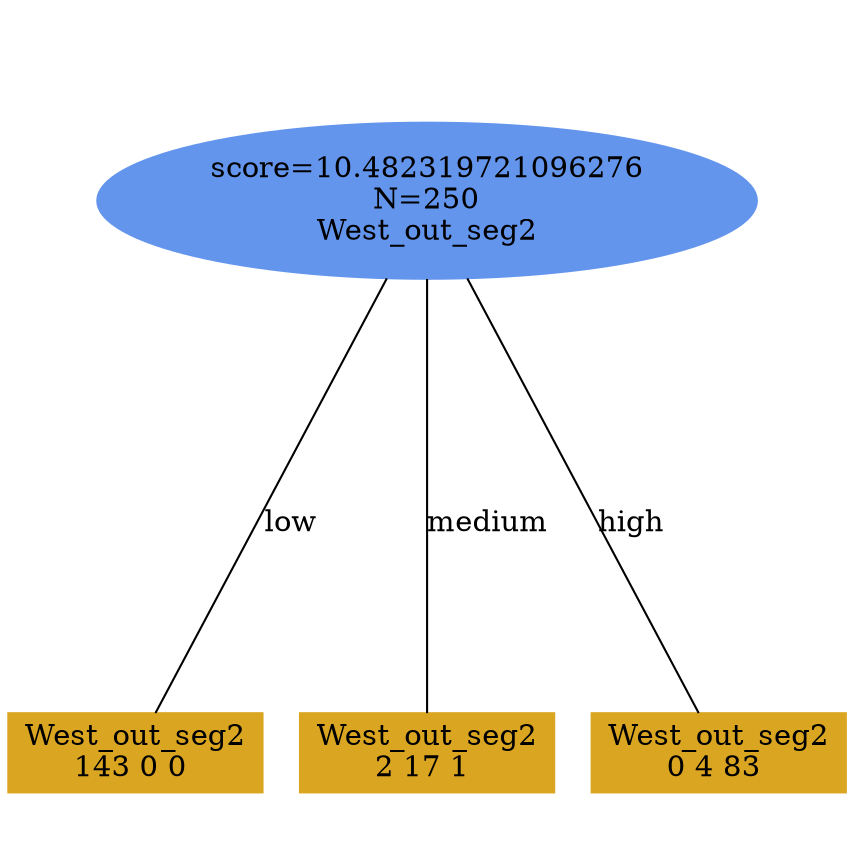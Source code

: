 digraph "DD" {
size = "7.5,10"
ratio=1.0;
center = true;
edge [dir = none];
{ rank = same; node [shape=ellipse, style=filled, color=cornflowerblue];"4099" [label="score=10.482319721096276\nN=250\nWest_out_seg2"];}
{ rank = same; node [shape=box, style=filled, color=goldenrod];"4100" [label="West_out_seg2\n143 0 0 "];}
{ rank = same; node [shape=box, style=filled, color=goldenrod];"4101" [label="West_out_seg2\n2 17 1 "];}
{ rank = same; node [shape=box, style=filled, color=goldenrod];"4102" [label="West_out_seg2\n0 4 83 "];}
"4099" -> "4100" [label = "low"];
"4099" -> "4101" [label = "medium"];
"4099" -> "4102" [label = "high"];

}